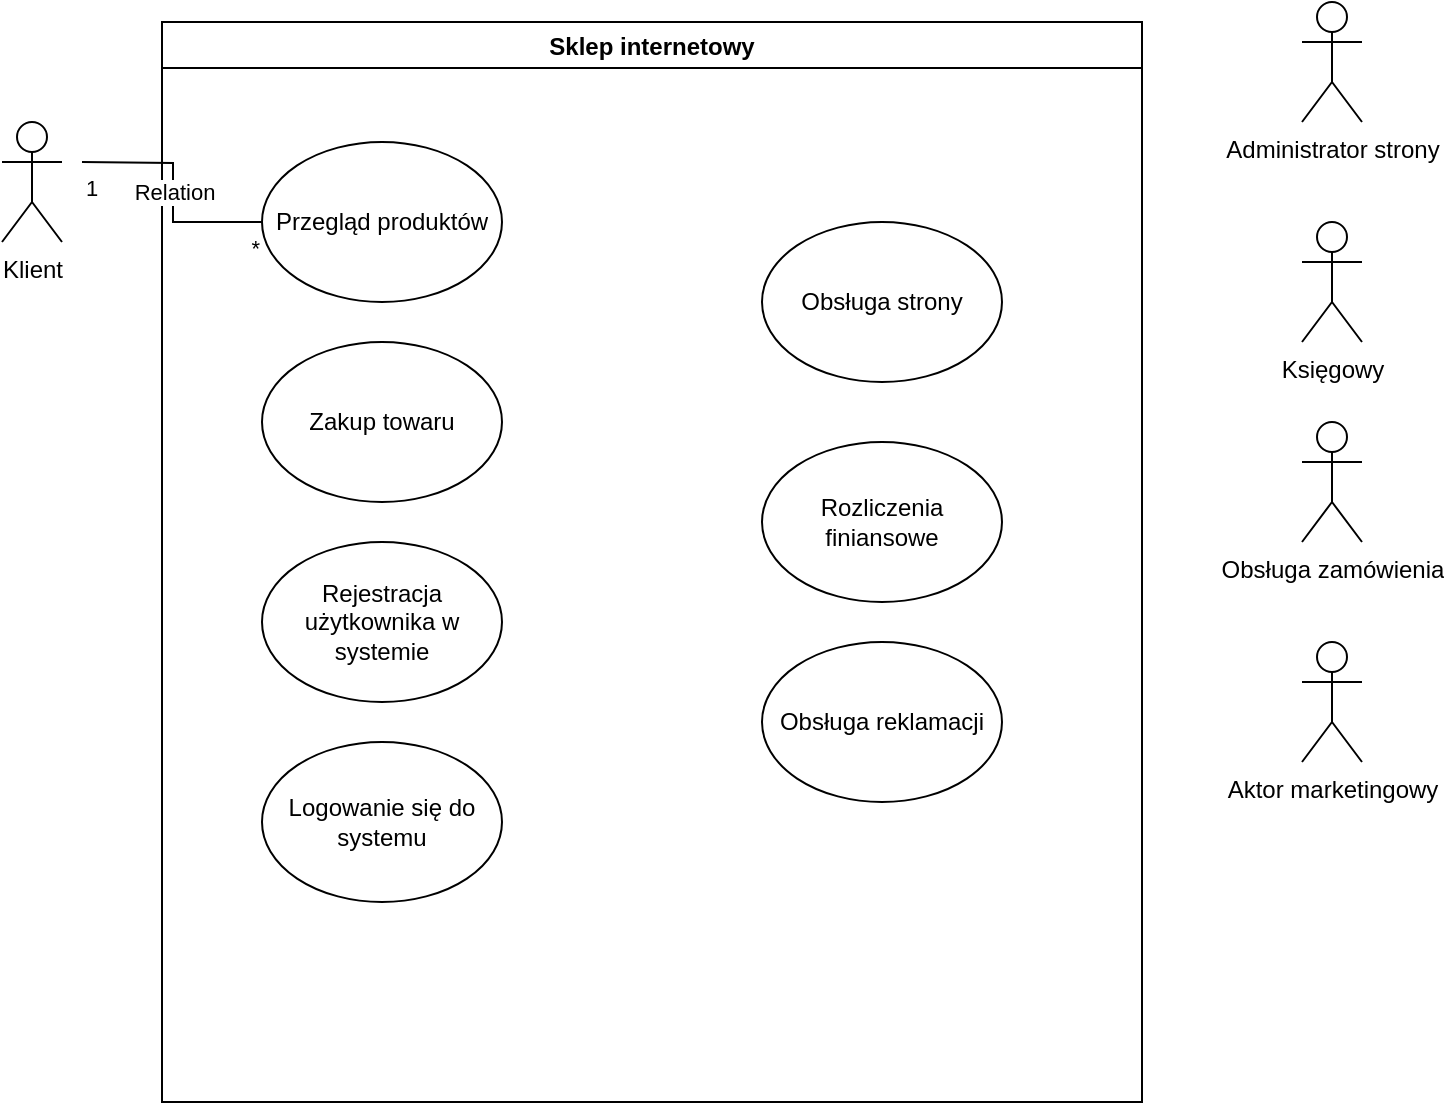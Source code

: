 <mxfile version="17.4.0" type="device"><diagram id="Gg54g64e782LvmQaoUjS" name="Page-1"><mxGraphModel dx="1237" dy="678" grid="1" gridSize="10" guides="1" tooltips="1" connect="1" arrows="1" fold="1" page="1" pageScale="1" pageWidth="827" pageHeight="1169" math="0" shadow="0"><root><mxCell id="0"/><mxCell id="1" parent="0"/><mxCell id="LQfRI4EK2FEg9ZiH-gmt-1" value="&lt;div&gt;Klient&lt;/div&gt;&lt;div&gt;&lt;br&gt;&lt;/div&gt;" style="shape=umlActor;verticalLabelPosition=bottom;verticalAlign=top;html=1;outlineConnect=0;" vertex="1" parent="1"><mxGeometry x="160" y="180" width="30" height="60" as="geometry"/></mxCell><mxCell id="LQfRI4EK2FEg9ZiH-gmt-4" value="Sklep internetowy" style="swimlane;fillColor=none;" vertex="1" parent="1"><mxGeometry x="240" y="130" width="490" height="540" as="geometry"/></mxCell><mxCell id="LQfRI4EK2FEg9ZiH-gmt-2" value="Przegląd produktów" style="ellipse;whiteSpace=wrap;html=1;" vertex="1" parent="LQfRI4EK2FEg9ZiH-gmt-4"><mxGeometry x="50" y="60" width="120" height="80" as="geometry"/></mxCell><mxCell id="LQfRI4EK2FEg9ZiH-gmt-12" value="Zakup towaru" style="ellipse;whiteSpace=wrap;html=1;" vertex="1" parent="LQfRI4EK2FEg9ZiH-gmt-4"><mxGeometry x="50" y="160" width="120" height="80" as="geometry"/></mxCell><mxCell id="LQfRI4EK2FEg9ZiH-gmt-13" value="Rejestracja użytkownika w systemie" style="ellipse;whiteSpace=wrap;html=1;" vertex="1" parent="LQfRI4EK2FEg9ZiH-gmt-4"><mxGeometry x="50" y="260" width="120" height="80" as="geometry"/></mxCell><mxCell id="LQfRI4EK2FEg9ZiH-gmt-14" value="Logowanie się do systemu" style="ellipse;whiteSpace=wrap;html=1;" vertex="1" parent="LQfRI4EK2FEg9ZiH-gmt-4"><mxGeometry x="50" y="360" width="120" height="80" as="geometry"/></mxCell><mxCell id="LQfRI4EK2FEg9ZiH-gmt-15" value="Rozliczenia finiansowe" style="ellipse;whiteSpace=wrap;html=1;" vertex="1" parent="LQfRI4EK2FEg9ZiH-gmt-4"><mxGeometry x="300" y="210" width="120" height="80" as="geometry"/></mxCell><mxCell id="LQfRI4EK2FEg9ZiH-gmt-16" value="Obsługa reklamacji" style="ellipse;whiteSpace=wrap;html=1;" vertex="1" parent="LQfRI4EK2FEg9ZiH-gmt-4"><mxGeometry x="300" y="310" width="120" height="80" as="geometry"/></mxCell><mxCell id="LQfRI4EK2FEg9ZiH-gmt-17" value="Obsługa strony" style="ellipse;whiteSpace=wrap;html=1;" vertex="1" parent="LQfRI4EK2FEg9ZiH-gmt-4"><mxGeometry x="300" y="100" width="120" height="80" as="geometry"/></mxCell><mxCell id="LQfRI4EK2FEg9ZiH-gmt-6" value="Administrator strony" style="shape=umlActor;verticalLabelPosition=bottom;verticalAlign=top;html=1;outlineConnect=0;" vertex="1" parent="1"><mxGeometry x="810" y="120" width="30" height="60" as="geometry"/></mxCell><mxCell id="LQfRI4EK2FEg9ZiH-gmt-9" value="Księgowy " style="shape=umlActor;verticalLabelPosition=bottom;verticalAlign=top;html=1;outlineConnect=0;fillColor=none;" vertex="1" parent="1"><mxGeometry x="810" y="230" width="30" height="60" as="geometry"/></mxCell><mxCell id="LQfRI4EK2FEg9ZiH-gmt-10" value="Obsługa zamówienia" style="shape=umlActor;verticalLabelPosition=bottom;verticalAlign=top;html=1;outlineConnect=0;fillColor=none;" vertex="1" parent="1"><mxGeometry x="810" y="330" width="30" height="60" as="geometry"/></mxCell><mxCell id="LQfRI4EK2FEg9ZiH-gmt-18" value="Aktor marketingowy" style="shape=umlActor;verticalLabelPosition=bottom;verticalAlign=top;html=1;outlineConnect=0;fillColor=none;" vertex="1" parent="1"><mxGeometry x="810" y="440" width="30" height="60" as="geometry"/></mxCell><mxCell id="LQfRI4EK2FEg9ZiH-gmt-19" value="Relation" style="endArrow=none;html=1;endSize=12;startArrow=none;startSize=14;startFill=0;edgeStyle=orthogonalEdgeStyle;rounded=0;entryX=0;entryY=0.5;entryDx=0;entryDy=0;endFill=0;" edge="1" parent="1" target="LQfRI4EK2FEg9ZiH-gmt-2"><mxGeometry relative="1" as="geometry"><mxPoint x="200" y="200" as="sourcePoint"/><mxPoint x="220" y="360" as="targetPoint"/></mxGeometry></mxCell><mxCell id="LQfRI4EK2FEg9ZiH-gmt-20" value="1" style="edgeLabel;resizable=0;html=1;align=left;verticalAlign=top;fillColor=none;" connectable="0" vertex="1" parent="LQfRI4EK2FEg9ZiH-gmt-19"><mxGeometry x="-1" relative="1" as="geometry"/></mxCell><mxCell id="LQfRI4EK2FEg9ZiH-gmt-21" value="*" style="edgeLabel;resizable=0;html=1;align=right;verticalAlign=top;fillColor=none;" connectable="0" vertex="1" parent="LQfRI4EK2FEg9ZiH-gmt-19"><mxGeometry x="1" relative="1" as="geometry"/></mxCell></root></mxGraphModel></diagram></mxfile>